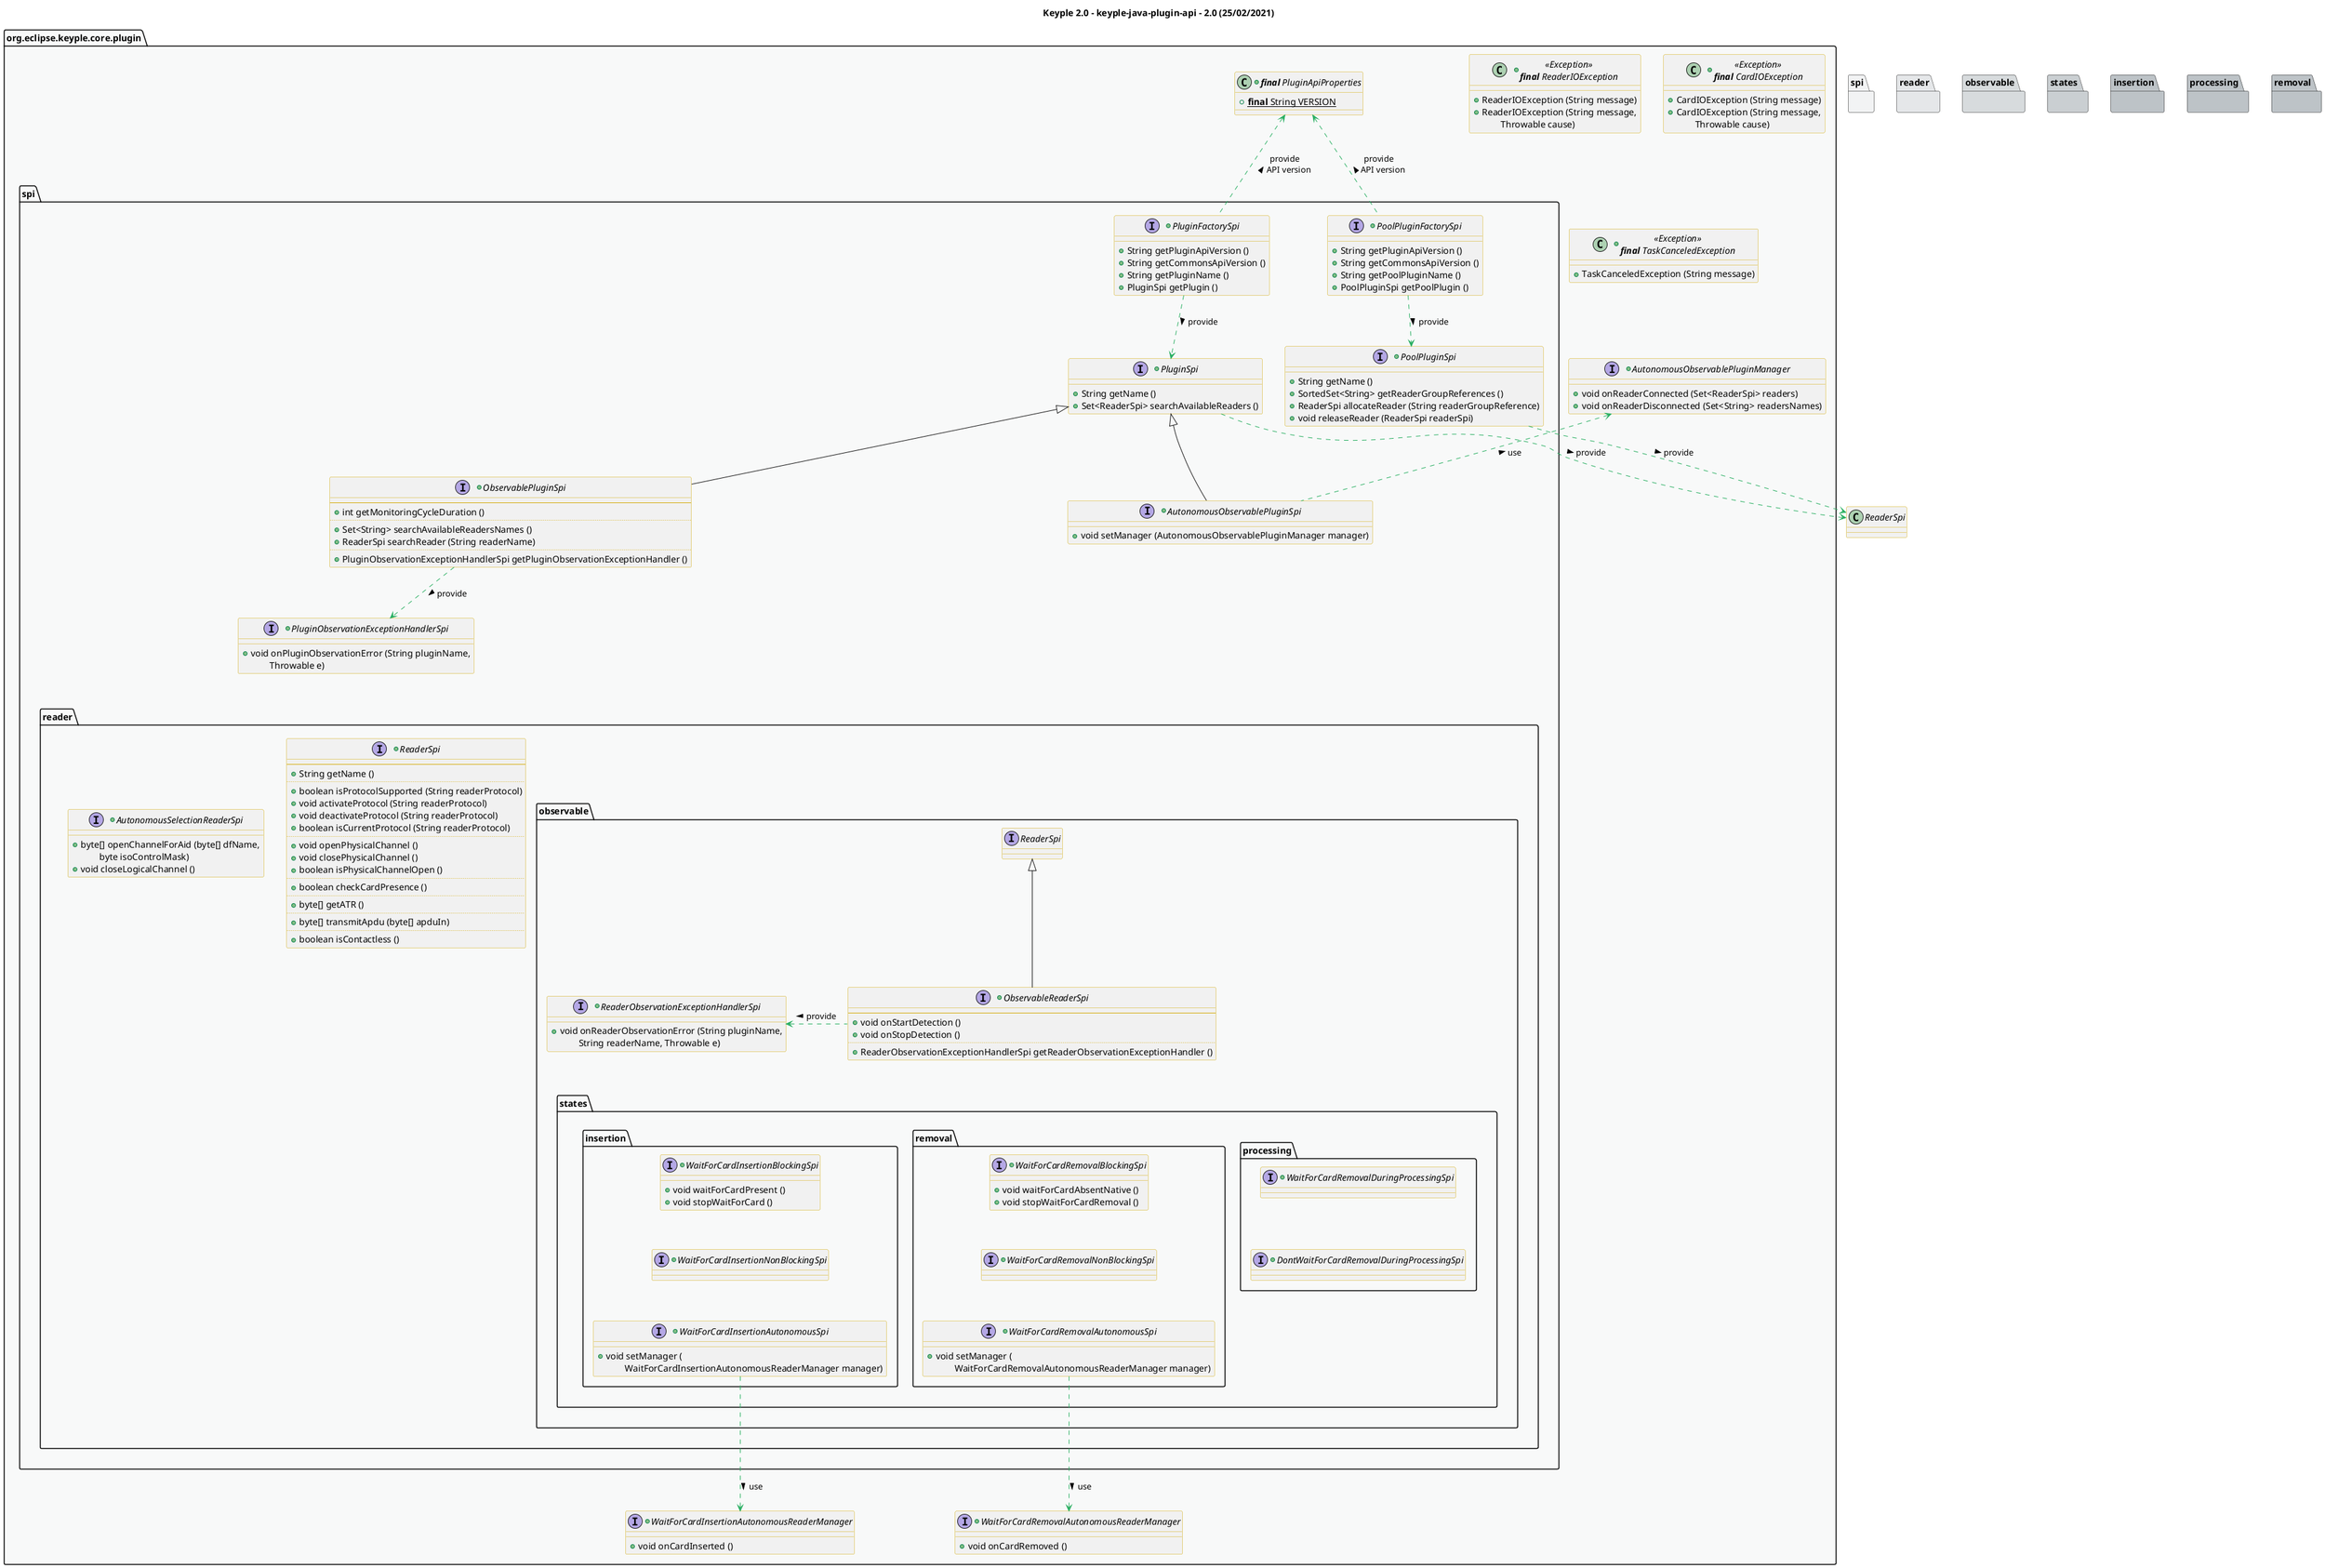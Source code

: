 @startuml
title
    Keyple 2.0 - keyple-java-plugin-api - 2.0 (25/02/2021)
end title

' == THEME ==

'Couleurs issues de : https://htmlcolorcodes.com/fr/tableau-de-couleur/tableau-de-couleur-design-plat/
!define C_GREY1 F8F9F9
!define C_GREY2 F2F3F4
!define C_GREY3 E5E7E9
!define C_GREY4 D7DBDD
!define C_GREY5 CACFD2
!define C_GREY6 BDC3C7
!define C_LINK 3498DB
!define C_USE 27AE60

skinparam Shadowing false
skinparam ClassFontStyle italic
skinparam ClassBorderColor #D4AC0D
skinparam stereotypeABorderColor #A9DCDF
skinparam stereotypeIBorderColor #B4A7E5
skinparam stereotypeCBorderColor #ADD1B2
skinparam stereotypeEBorderColor #EB93DF
' Red
skinparam ClassBackgroundColor<<red>> #FDEDEC
skinparam ClassBorderColor<<red>> #E74C3C
hide <<red>> stereotype
' Purple
skinparam ClassBackgroundColor<<purple>> #F4ECF7
skinparam ClassBorderColor<<purple>> #8E44AD
hide <<purple>> stereotype
' blue
skinparam ClassBackgroundColor<<blue>> #EBF5FB
skinparam ClassBorderColor<<blue>> #3498DB
hide <<blue>> stereotype
' Green
skinparam ClassBackgroundColor<<green>> #E9F7EF
skinparam ClassBorderColor<<green>> #27AE60
hide <<green>> stereotype
' Grey
skinparam ClassBackgroundColor<<grey>> #EAECEE
skinparam ClassBorderColor<<grey>> #2C3E50
hide <<grey>> stereotype

' == CONTENT ==

package "org.eclipse.keyple.core.plugin" as api {
    +class "**final** PluginApiProperties" as ApiProperties {
        +{static} **final** String VERSION
    }
    +interface AutonomousObservablePluginManager {
        +void onReaderConnected (Set<ReaderSpi> readers)
        +void onReaderDisconnected (Set<String> readersNames)
    }
    +interface WaitForCardInsertionAutonomousReaderManager {
        +void onCardInserted ()
    }
    +interface WaitForCardRemovalAutonomousReaderManager {
        +void onCardRemoved ()
    }
    +class "<<Exception>>\n**final** ReaderIOException" as ReaderIOException {
        +ReaderIOException (String message)
        +ReaderIOException (String message,
            \tThrowable cause)
    }
    +class "<<Exception>>\n**final** CardIOException" as CardIOException {
        +CardIOException (String message)
        +CardIOException (String message,
            \tThrowable cause)
    }
    +class "<<Exception>>\n**final** TaskCanceledException" as TaskCanceledException {
        +TaskCanceledException (String message)
    }
    package spi {
        together {
            +interface PoolPluginFactorySpi {
                +String getPluginApiVersion ()
                +String getCommonsApiVersion ()
                +String getPoolPluginName ()
                +PoolPluginSpi getPoolPlugin ()
            }
            +interface PluginFactorySpi {
                +String getPluginApiVersion ()
                +String getCommonsApiVersion ()
                +String getPluginName ()
                +PluginSpi getPlugin ()
            }
            +interface PoolPluginSpi {
                +String getName ()
                +SortedSet<String> getReaderGroupReferences ()
                +ReaderSpi allocateReader (String readerGroupReference)
                +void releaseReader (ReaderSpi readerSpi)
            }
            +interface PluginSpi {
                +String getName ()
                +Set<ReaderSpi> searchAvailableReaders ()
            }
        }
        +interface ObservablePluginSpi extends PluginSpi {
            --
            +int getMonitoringCycleDuration ()
            ..
            +Set<String> searchAvailableReadersNames ()
            +ReaderSpi searchReader (String readerName)
            ..
            +PluginObservationExceptionHandlerSpi getPluginObservationExceptionHandler ()
        }
        +interface AutonomousObservablePluginSpi extends PluginSpi {
            +void setManager (AutonomousObservablePluginManager manager)
        }
        +interface PluginObservationExceptionHandlerSpi {
            +void onPluginObservationError (String pluginName,
                \tThrowable e)
        }
        package reader {
            +interface ReaderSpi {
                --
                +String getName ()
                ..
                +boolean isProtocolSupported (String readerProtocol)
                +void activateProtocol (String readerProtocol)
                +void deactivateProtocol (String readerProtocol)
                +boolean isCurrentProtocol (String readerProtocol)
                ..
                +void openPhysicalChannel ()
                +void closePhysicalChannel ()
                +boolean isPhysicalChannelOpen ()
                ..
                +boolean checkCardPresence ()
                ..
                +byte[] getATR ()
                ..
                +byte[] transmitApdu (byte[] apduIn)
                ..
                +boolean isContactless ()
            }
            +interface AutonomousSelectionReaderSpi {
                +byte[] openChannelForAid (byte[] dfName,
                    \tbyte isoControlMask)
                +void closeLogicalChannel ()
            }
            package observable {
                +interface ObservableReaderSpi extends ReaderSpi {
                    --
                    +void onStartDetection ()
                    +void onStopDetection ()
                    ..
                    +ReaderObservationExceptionHandlerSpi getReaderObservationExceptionHandler ()
                }
                +interface ReaderObservationExceptionHandlerSpi {
                    +void onReaderObservationError (String pluginName,
                        \tString readerName, Throwable e)
                }
                package states {
                    package processing {
                        +interface WaitForCardRemovalDuringProcessingSpi {
                        }
                        +interface DontWaitForCardRemovalDuringProcessingSpi {
                        }
                    }
                    package insertion {
                        +interface WaitForCardInsertionAutonomousSpi {
                            +void setManager (
                                \tWaitForCardInsertionAutonomousReaderManager manager)
                        }
                        +interface WaitForCardInsertionBlockingSpi {
                            +void waitForCardPresent ()
                            +void stopWaitForCard ()
                        }
                        +interface WaitForCardInsertionNonBlockingSpi {
                        }
                    }
                    package removal {
                        +interface WaitForCardRemovalAutonomousSpi {
                            +void setManager (
                                \tWaitForCardRemovalAutonomousReaderManager manager)
                        }
                        +interface WaitForCardRemovalBlockingSpi {
                            +void waitForCardAbsentNative ()
                            +void stopWaitForCardRemoval ()
                        }
                        +interface WaitForCardRemovalNonBlockingSpi {
                        }
                    }
                }
            }
        }
    }
}

' Associations

PluginFactorySpi .up.> ApiProperties #C_USE : provide\nAPI version <
PluginFactorySpi ..> PluginSpi #C_USE : provide >

PluginSpi ..> ReaderSpi #C_USE : provide >

PoolPluginFactorySpi .up.> ApiProperties #C_USE : provide\nAPI version <
PoolPluginFactorySpi ..> PoolPluginSpi #C_USE : provide >

PoolPluginSpi ..> ReaderSpi #C_USE : provide >

ObservablePluginSpi ..> PluginObservationExceptionHandlerSpi #C_USE : provide >

AutonomousObservablePluginSpi .up.> AutonomousObservablePluginManager #C_USE : use >

ObservableReaderSpi .left.> ReaderObservationExceptionHandlerSpi #C_USE : provide >

WaitForCardInsertionAutonomousSpi ..> WaitForCardInsertionAutonomousReaderManager #C_USE : use >

WaitForCardRemovalAutonomousSpi ..> WaitForCardRemovalAutonomousReaderManager #C_USE : use >

' == LAYOUT ==

PluginObservationExceptionHandlerSpi -[hidden]- reader

ObservableReaderSpi -[hidden]- states

WaitForCardInsertionBlockingSpi -[hidden]- WaitForCardInsertionNonBlockingSpi
WaitForCardInsertionNonBlockingSpi -[hidden]- WaitForCardInsertionAutonomousSpi

WaitForCardRemovalDuringProcessingSpi -[hidden]- DontWaitForCardRemovalDuringProcessingSpi

WaitForCardRemovalBlockingSpi -[hidden]- WaitForCardRemovalNonBlockingSpi
WaitForCardRemovalNonBlockingSpi -[hidden]- WaitForCardRemovalAutonomousSpi

' == STYLE ==

package api #C_GREY1 {}
package spi #C_GREY2 {}
package reader #C_GREY3 {}
package observable #C_GREY4 {}
package states #C_GREY5 {}
package insertion #C_GREY6 {}
package processing #C_GREY6 {}
package removal #C_GREY6 {}

@enduml